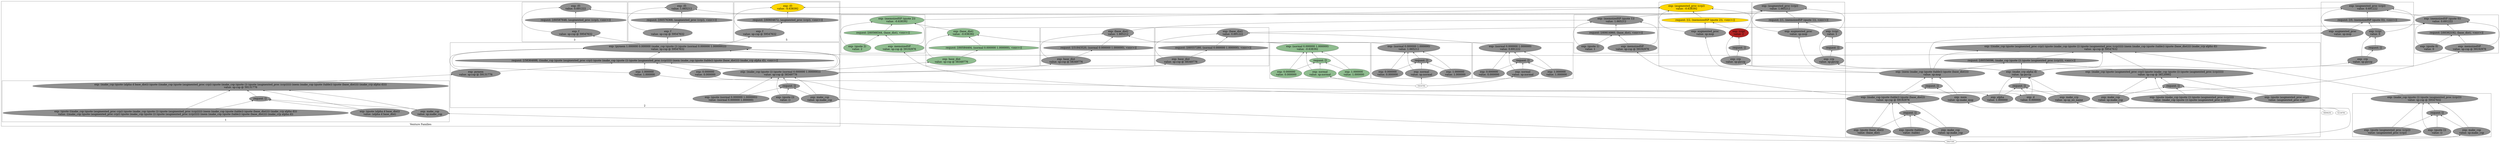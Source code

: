 digraph {
rankdir=BT
fontsize=24
subgraph cluster1 {
label="Venture Families"
subgraph cluster2 {
label="1"
"59131776"["fillcolor"="grey56" "fontsize"="24" "label"="exp: (make_csp (quote (alpha d base_dist)) (quote ((make_csp (quote (augmented_proc crp)) (quote (make_csp (quote ()) (quote (augmented_proc (crp)))))) (mem (make_csp (quote (table)) (quote (base_dist)))) (make_crp alpha d))))\nvalue: sp:csp @ 59131776" "shape"="ellipse" "style"="filled" ]
"59094032"["fillcolor"="grey56" "fontsize"="24" "label"="request: []" "shape"="ellipse" "style"="filled" ]
"59448416"["fillcolor"="grey56" "fontsize"="24" "label"="exp: make_csp\nvalue: sp:make_csp" "shape"="ellipse" "style"="filled" ]
"59807152"["fillcolor"="grey56" "fontsize"="24" "label"="exp: (quote (alpha d base_dist))\nvalue: (alpha d base_dist)" "shape"="ellipse" "style"="filled" ]
"59868672"["fillcolor"="grey56" "fontsize"="24" "label"="exp: (quote ((make_csp (quote (augmented_proc crp)) (quote (make_csp (quote ()) (quote (augmented_proc (crp)))))) (mem (make_csp (quote (table)) (quote (base_dist)))) (make_crp alpha d)))\nvalue: ((make_csp (quote (augmented_proc crp)) (quote (make_csp (quote ()) (quote (augmented_proc (crp)))))) (mem (make_csp (quote (table)) (quote (base_dist)))) (make_crp alpha d))" "shape"="ellipse" "style"="filled" ]
}

subgraph cluster3 {
label="2"
"58919280"["fillcolor"="grey56" "fontsize"="24" "label"="exp: (pymem 1.000000 0.000000 (make_csp (quote ()) (quote (normal 0.000000 1.000000))))\nvalue: sp:csp @ 59547632" "shape"="ellipse" "style"="filled" ]
"58364688"["fillcolor"="grey56" "fontsize"="24" "label"="request: [(58364688, ((make_csp (quote (augmented_proc crp)) (quote (make_csp (quote ()) (quote (augmented_proc (crp)))))) (mem (make_csp (quote (table)) (quote (base_dist)))) (make_crp alpha d)), <env>)]" "shape"="ellipse" "style"="filled" ]
"60230096"["fillcolor"="grey56" "fontsize"="24" "label"="exp: pymem\nvalue: sp:csp @ 59131776" "shape"="ellipse" "style"="filled" ]
"58119792"["fillcolor"="grey56" "fontsize"="24" "label"="exp: 1.000000\nvalue: 1.000000" "shape"="ellipse" "style"="filled" ]
"58413008"["fillcolor"="grey56" "fontsize"="24" "label"="exp: 0.000000\nvalue: 0.000000" "shape"="ellipse" "style"="filled" ]
"58349776"["fillcolor"="grey56" "fontsize"="24" "label"="exp: (make_csp (quote ()) (quote (normal 0.000000 1.000000)))\nvalue: sp:csp @ 58349776" "shape"="ellipse" "style"="filled" ]
"58148992"["fillcolor"="grey56" "fontsize"="24" "label"="request: []" "shape"="ellipse" "style"="filled" ]
"58233120"["fillcolor"="grey56" "fontsize"="24" "label"="exp: make_csp\nvalue: sp:make_csp" "shape"="ellipse" "style"="filled" ]
"58266304"["fillcolor"="grey56" "fontsize"="24" "label"="exp: (quote ())\nvalue: ()" "shape"="ellipse" "style"="filled" ]
"58544976"["fillcolor"="grey56" "fontsize"="24" "label"="exp: (quote (normal 0.000000 1.000000))\nvalue: (normal 0.000000 1.000000)" "shape"="ellipse" "style"="filled" ]
}

subgraph cluster4 {
label="3"
"59766288"["fillcolor"="grey56" "fontsize"="24" "label"="exp: (f)\nvalue: 0.691222" "shape"="ellipse" "style"="filled" ]
"60587648"["fillcolor"="grey56" "fontsize"="24" "label"="request: [(60587648, (augmented_proc (crp)), <env>)]" "shape"="ellipse" "style"="filled" ]
"59827808"["fillcolor"="grey56" "fontsize"="24" "label"="exp: f\nvalue: sp:csp @ 59547632" "shape"="ellipse" "style"="filled" ]
}

subgraph cluster5 {
label="4"
"60573472"["fillcolor"="grey56" "fontsize"="24" "label"="exp: (f)\nvalue: 1.665212" "shape"="ellipse" "style"="filled" ]
"60576368"["fillcolor"="grey56" "fontsize"="24" "label"="request: [(60576368, (augmented_proc (crp)), <env>)]" "shape"="ellipse" "style"="filled" ]
"60609440"["fillcolor"="grey56" "fontsize"="24" "label"="exp: f\nvalue: sp:csp @ 59547632" "shape"="ellipse" "style"="filled" ]
}

subgraph cluster6 {
label="5"
"60604096"["fillcolor"="gold" "fontsize"="24" "label"="exp: (f)\nvalue: -0.638392" "shape"="ellipse" "style"="filled" ]
"60604672"["fillcolor"="grey56" "fontsize"="24" "label"="request: [(60604672, (augmented_proc (crp)), <env>)]" "shape"="ellipse" "style"="filled" ]
"60626048"["fillcolor"="grey56" "fontsize"="24" "label"="exp: f\nvalue: sp:csp @ 59547632" "shape"="ellipse" "style"="filled" ]
}

}

subgraph cluster7 {
label=""
"51843744"["fillcolor"="grey56" "fontsize"="24" "label"="exp: (base_dist)\nvalue: 1.665212" "shape"="ellipse" "style"="filled" ]
"51843520"["fillcolor"="grey56" "fontsize"="24" "label"="request: [(51843520, (normal 0.000000 1.000000), <env>)]" "shape"="ellipse" "style"="filled" ]
"60629520"["fillcolor"="grey56" "fontsize"="24" "label"="exp: base_dist\nvalue: sp:csp @ 58349776" "shape"="ellipse" "style"="filled" ]
}

subgraph cluster8 {
label=""
"58396432"["fillcolor"="grey56" "fontsize"="24" "label"="exp: ((make_csp (quote (augmented_proc crp)) (quote (make_csp (quote ()) (quote (augmented_proc (crp)))))) (mem (make_csp (quote (table)) (quote (base_dist)))) (make_crp alpha d))\nvalue: sp:csp @ 59547632" "shape"="ellipse" "style"="filled" ]
"60556096"["fillcolor"="grey56" "fontsize"="24" "label"="request: [(60556096, (make_csp (quote ()) (quote (augmented_proc (crp)))), <env>)]" "shape"="ellipse" "style"="filled" ]
"58120992"["fillcolor"="grey56" "fontsize"="24" "label"="exp: (make_csp (quote (augmented_proc crp)) (quote (make_csp (quote ()) (quote (augmented_proc (crp))))))\nvalue: sp:csp @ 58120992" "shape"="ellipse" "style"="filled" ]
"58586976"["fillcolor"="grey56" "fontsize"="24" "label"="request: []" "shape"="ellipse" "style"="filled" ]
"58906560"["fillcolor"="grey56" "fontsize"="24" "label"="exp: make_csp\nvalue: sp:make_csp" "shape"="ellipse" "style"="filled" ]
"58942736"["fillcolor"="grey56" "fontsize"="24" "label"="exp: (quote (augmented_proc crp))\nvalue: (augmented_proc crp)" "shape"="ellipse" "style"="filled" ]
"58993936"["fillcolor"="grey56" "fontsize"="24" "label"="exp: (quote (make_csp (quote ()) (quote (augmented_proc (crp)))))\nvalue: (make_csp (quote ()) (quote (augmented_proc (crp))))" "shape"="ellipse" "style"="filled" ]
"59081312"["fillcolor"="grey56" "fontsize"="24" "label"="exp: (mem (make_csp (quote (table)) (quote (base_dist))))\nvalue: sp:msp" "shape"="ellipse" "style"="filled" ]
"59030112"["fillcolor"="grey56" "fontsize"="24" "label"="request: []" "shape"="ellipse" "style"="filled" ]
"59117488"["fillcolor"="grey56" "fontsize"="24" "label"="exp: mem\nvalue: sp:make_msp" "shape"="ellipse" "style"="filled" ]
"59192976"["fillcolor"="grey56" "fontsize"="24" "label"="exp: (make_csp (quote (table)) (quote (base_dist)))\nvalue: sp:csp @ 59192976" "shape"="ellipse" "style"="filled" ]
"59155232"["fillcolor"="grey56" "fontsize"="24" "label"="request: []" "shape"="ellipse" "style"="filled" ]
"59230720"["fillcolor"="grey56" "fontsize"="24" "label"="exp: make_csp\nvalue: sp:make_csp" "shape"="ellipse" "style"="filled" ]
"59268464"["fillcolor"="grey56" "fontsize"="24" "label"="exp: (quote (table))\nvalue: (table)" "shape"="ellipse" "style"="filled" ]
"59306208"["fillcolor"="grey56" "fontsize"="24" "label"="exp: (quote (base_dist))\nvalue: (base_dist)" "shape"="ellipse" "style"="filled" ]
"59381696"["fillcolor"="grey56" "fontsize"="24" "label"="exp: (make_crp alpha d)\nvalue: sp:pycrp" "shape"="ellipse" "style"="filled" ]
"59343952"["fillcolor"="grey56" "fontsize"="24" "label"="request: []" "shape"="ellipse" "style"="filled" ]
"59419440"["fillcolor"="grey56" "fontsize"="24" "label"="exp: make_crp\nvalue: sp:sp_no_name" "shape"="ellipse" "style"="filled" ]
"59469072"["fillcolor"="grey56" "fontsize"="24" "label"="exp: alpha\nvalue: 1.000000" "shape"="ellipse" "style"="filled" ]
"59498000"["fillcolor"="grey56" "fontsize"="24" "label"="exp: d\nvalue: 0.000000" "shape"="ellipse" "style"="filled" ]
}

subgraph cluster9 {
label=""
"58416784"["fillcolor"="grey56" "fontsize"="24" "label"="exp: (normal 0.000000 1.000000)\nvalue: 1.665212" "shape"="ellipse" "style"="filled" ]
"58416560"["fillcolor"="grey56" "fontsize"="24" "label"="request: []" "shape"="ellipse" "style"="filled" ]
"58417008"["fillcolor"="grey56" "fontsize"="24" "label"="exp: normal\nvalue: sp:normal" "shape"="ellipse" "style"="filled" ]
"58311328"["fillcolor"="grey56" "fontsize"="24" "label"="exp: 0.000000\nvalue: 0.000000" "shape"="ellipse" "style"="filled" ]
"58311552"["fillcolor"="grey56" "fontsize"="24" "label"="exp: 1.000000\nvalue: 1.000000" "shape"="ellipse" "style"="filled" ]
}

subgraph cluster10 {
label=""
"59547632"["fillcolor"="grey56" "fontsize"="24" "label"="exp: (make_csp (quote ()) (quote (augmented_proc (crp))))\nvalue: sp:csp @ 59547632" "shape"="ellipse" "style"="filled" ]
"59518704"["fillcolor"="grey56" "fontsize"="24" "label"="request: []" "shape"="ellipse" "style"="filled" ]
"59568336"["fillcolor"="grey56" "fontsize"="24" "label"="exp: make_csp\nvalue: sp:make_csp" "shape"="ellipse" "style"="filled" ]
"59606080"["fillcolor"="grey56" "fontsize"="24" "label"="exp: (quote ())\nvalue: ()" "shape"="ellipse" "style"="filled" ]
"59643536"["fillcolor"="grey56" "fontsize"="24" "label"="exp: (quote (augmented_proc (crp)))\nvalue: (augmented_proc (crp))" "shape"="ellipse" "style"="filled" ]
}

subgraph cluster11 {
label=""
"60201120"["fillcolor"="grey56" "fontsize"="24" "label"="exp: (augmented_proc (crp))\nvalue: 0.691222" "shape"="ellipse" "style"="filled" ]
"59889328"["fillcolor"="grey56" "fontsize"="24" "label"="request: [(0, (memoizedSP (quote 0)), <env>)]" "shape"="ellipse" "style"="filled" ]
"60250752"["fillcolor"="grey56" "fontsize"="24" "label"="exp: augmented_proc\nvalue: sp:msp" "shape"="ellipse" "style"="filled" ]
"60300384"["fillcolor"="grey56" "fontsize"="24" "label"="exp: (crp)\nvalue: 0" "shape"="ellipse" "style"="filled" ]
"60279680"["fillcolor"="grey56" "fontsize"="24" "label"="request: []" "shape"="ellipse" "style"="filled" ]
"60341488"["fillcolor"="grey56" "fontsize"="24" "label"="exp: crp\nvalue: sp:pycrp" "shape"="ellipse" "style"="filled" ]
}

subgraph cluster12 {
label=""
"60391120"["fillcolor"="grey56" "fontsize"="24" "label"="exp: (memoizedSP (quote 0))\nvalue: 0.691222" "shape"="ellipse" "style"="filled" ]
"60362192"["fillcolor"="grey56" "fontsize"="24" "label"="request: [(60362192, (base_dist), <env>)]" "shape"="ellipse" "style"="filled" ]
"60411824"["fillcolor"="grey56" "fontsize"="24" "label"="exp: memoizedSP\nvalue: sp:csp @ 59192976" "shape"="ellipse" "style"="filled" ]
"60461456"["fillcolor"="grey56" "fontsize"="24" "label"="exp: (quote 0)\nvalue: 0" "shape"="ellipse" "style"="filled" ]
}

subgraph cluster13 {
label=""
"60566768"["fillcolor"="darkseagreen" "fontsize"="24" "label"="exp: (memoizedSP (quote 2))\nvalue: -0.638392" "shape"="ellipse" "style"="filled" ]
"60566544"["fillcolor"="darkseagreen" "fontsize"="24" "label"="request: [(60566544, (base_dist), <env>)]" "shape"="ellipse" "style"="filled" ]
"60566992"["fillcolor"="darkseagreen" "fontsize"="24" "label"="exp: memoizedSP\nvalue: sp:csp @ 59192976" "shape"="ellipse" "style"="filled" ]
"60567264"["fillcolor"="darkseagreen" "fontsize"="24" "label"="exp: (quote 2)\nvalue: 2" "shape"="ellipse" "style"="filled" ]
}

subgraph cluster14 {
label=""
"60571552"["fillcolor"="grey56" "fontsize"="24" "label"="exp: (base_dist)\nvalue: 0.691222" "shape"="ellipse" "style"="filled" ]
"60557280"["fillcolor"="grey56" "fontsize"="24" "label"="request: [(60557280, (normal 0.000000 1.000000), <env>)]" "shape"="ellipse" "style"="filled" ]
"59705056"["fillcolor"="grey56" "fontsize"="24" "label"="exp: base_dist\nvalue: sp:csp @ 58349776" "shape"="ellipse" "style"="filled" ]
}

subgraph cluster15 {
label=""
"60579488"["fillcolor"="gold" "fontsize"="24" "label"="exp: (augmented_proc (crp))\nvalue: -0.638392" "shape"="ellipse" "style"="filled" ]
"60579264"["fillcolor"="gold" "fontsize"="24" "label"="request: [(2, (memoizedSP (quote 2)), <env>)]" "shape"="ellipse" "style"="filled" ]
"60591280"["fillcolor"="grey56" "fontsize"="24" "label"="exp: augmented_proc\nvalue: sp:msp" "shape"="ellipse" "style"="filled" ]
"60591728"["fillcolor"="firebrick" "fontsize"="24" "label"="exp: (crp)\nvalue: 2" "shape"="ellipse" "style"="filled" ]
"60591504"["fillcolor"="grey56" "fontsize"="24" "label"="request: []" "shape"="ellipse" "style"="filled" ]
"60618928"["fillcolor"="grey56" "fontsize"="24" "label"="exp: crp\nvalue: sp:pycrp" "shape"="ellipse" "style"="filled" ]
}

subgraph cluster16 {
label=""
"60580512"["fillcolor"="grey56" "fontsize"="24" "label"="exp: (augmented_proc (crp))\nvalue: 1.665212" "shape"="ellipse" "style"="filled" ]
"60574048"["fillcolor"="grey56" "fontsize"="24" "label"="request: [(1, (memoizedSP (quote 1)), <env>)]" "shape"="ellipse" "style"="filled" ]
"60580736"["fillcolor"="grey56" "fontsize"="24" "label"="exp: augmented_proc\nvalue: sp:msp" "shape"="ellipse" "style"="filled" ]
"60597376"["fillcolor"="grey56" "fontsize"="24" "label"="exp: (crp)\nvalue: 1" "shape"="ellipse" "style"="filled" ]
"60597152"["fillcolor"="grey56" "fontsize"="24" "label"="request: []" "shape"="ellipse" "style"="filled" ]
"60581696"["fillcolor"="grey56" "fontsize"="24" "label"="exp: crp\nvalue: sp:pycrp" "shape"="ellipse" "style"="filled" ]
}

subgraph cluster17 {
label=""
"60584688"["fillcolor"="darkseagreen" "fontsize"="24" "label"="exp: (base_dist)\nvalue: -0.638392" "shape"="ellipse" "style"="filled" ]
"60584464"["fillcolor"="darkseagreen" "fontsize"="24" "label"="request: [(60584464, (normal 0.000000 1.000000), <env>)]" "shape"="ellipse" "style"="filled" ]
"60584912"["fillcolor"="darkseagreen" "fontsize"="24" "label"="exp: base_dist\nvalue: sp:csp @ 58349776" "shape"="ellipse" "style"="filled" ]
}

subgraph cluster18 {
label=""
"60585776"["fillcolor"="darkseagreen" "fontsize"="24" "label"="exp: (normal 0.000000 1.000000)\nvalue: -0.638392" "shape"="ellipse" "style"="filled" ]
"60585552"["fillcolor"="darkseagreen" "fontsize"="24" "label"="request: []" "shape"="ellipse" "style"="filled" ]
"60612064"["fillcolor"="darkseagreen" "fontsize"="24" "label"="exp: normal\nvalue: sp:normal" "shape"="ellipse" "style"="filled" ]
"60612288"["fillcolor"="darkseagreen" "fontsize"="24" "label"="exp: 0.000000\nvalue: 0.000000" "shape"="ellipse" "style"="filled" ]
"60612512"["fillcolor"="darkseagreen" "fontsize"="24" "label"="exp: 1.000000\nvalue: 1.000000" "shape"="ellipse" "style"="filled" ]
}

subgraph cluster19 {
label=""
"60615184"["fillcolor"="grey56" "fontsize"="24" "label"="exp: (memoizedSP (quote 1))\nvalue: 1.665212" "shape"="ellipse" "style"="filled" ]
"60614960"["fillcolor"="grey56" "fontsize"="24" "label"="request: [(60614960, (base_dist), <env>)]" "shape"="ellipse" "style"="filled" ]
"60626336"["fillcolor"="grey56" "fontsize"="24" "label"="exp: memoizedSP\nvalue: sp:csp @ 59192976" "shape"="ellipse" "style"="filled" ]
"60626608"["fillcolor"="grey56" "fontsize"="24" "label"="exp: (quote 1)\nvalue: 1" "shape"="ellipse" "style"="filled" ]
}

subgraph cluster20 {
label=""
"60630096"["fillcolor"="grey56" "fontsize"="24" "label"="exp: (normal 0.000000 1.000000)\nvalue: 0.691222" "shape"="ellipse" "style"="filled" ]
"60622464"["fillcolor"="grey56" "fontsize"="24" "label"="request: []" "shape"="ellipse" "style"="filled" ]
"60626912"["fillcolor"="grey56" "fontsize"="24" "label"="exp: normal\nvalue: sp:normal" "shape"="ellipse" "style"="filled" ]
"58314976"["fillcolor"="grey56" "fontsize"="24" "label"="exp: 0.000000\nvalue: 0.000000" "shape"="ellipse" "style"="filled" ]
"58315200"["fillcolor"="grey56" "fontsize"="24" "label"="exp: 1.000000\nvalue: 1.000000" "shape"="ellipse" "style"="filled" ]
}

"60629520" -> "51843744"["arrowhead"="normal" "color"="black" "style"="solid" ]
"60629520" -> "51843520"["arrowhead"="normal" "color"="black" "style"="solid" ]
"58349776" -> "60629520"["arrowhead"="normal" "color"="black" "style"="solid" ]
"51843520" -> "51843744"["arrowhead"="normal" "color"="black" "style"="solid" ]
"58416784" -> "51843744"["arrowhead"="normal" "color"="black" "style"="solid" ]
"58120992" -> "58396432"["arrowhead"="normal" "color"="black" "style"="solid" ]
"58120992" -> "60556096"["arrowhead"="normal" "color"="black" "style"="solid" ]
"58906560" -> "58120992"["arrowhead"="normal" "color"="black" "style"="solid" ]
"58906560" -> "58586976"["arrowhead"="normal" "color"="black" "style"="solid" ]
"54027200" -> "58906560"["arrowhead"="normal" "color"="black" "style"="solid" ]
"58942736" -> "58120992"["arrowhead"="normal" "color"="black" "style"="solid" ]
"58942736" -> "58586976"["arrowhead"="normal" "color"="black" "style"="solid" ]
"58993936" -> "58120992"["arrowhead"="normal" "color"="black" "style"="solid" ]
"58993936" -> "58586976"["arrowhead"="normal" "color"="black" "style"="solid" ]
"58586976" -> "58120992"["arrowhead"="normal" "color"="black" "style"="solid" ]
"59081312" -> "58396432"["arrowhead"="normal" "color"="black" "style"="solid" ]
"59081312" -> "60556096"["arrowhead"="normal" "color"="black" "style"="solid" ]
"59117488" -> "59081312"["arrowhead"="normal" "color"="black" "style"="solid" ]
"59117488" -> "59030112"["arrowhead"="normal" "color"="black" "style"="solid" ]
"56698256" -> "59117488"["arrowhead"="normal" "color"="black" "style"="solid" ]
"59192976" -> "59081312"["arrowhead"="normal" "color"="black" "style"="solid" ]
"59192976" -> "59030112"["arrowhead"="normal" "color"="black" "style"="solid" ]
"59230720" -> "59192976"["arrowhead"="normal" "color"="black" "style"="solid" ]
"59230720" -> "59155232"["arrowhead"="normal" "color"="black" "style"="solid" ]
"54027200" -> "59230720"["arrowhead"="normal" "color"="black" "style"="solid" ]
"59268464" -> "59192976"["arrowhead"="normal" "color"="black" "style"="solid" ]
"59268464" -> "59155232"["arrowhead"="normal" "color"="black" "style"="solid" ]
"59306208" -> "59192976"["arrowhead"="normal" "color"="black" "style"="solid" ]
"59306208" -> "59155232"["arrowhead"="normal" "color"="black" "style"="solid" ]
"59155232" -> "59192976"["arrowhead"="normal" "color"="black" "style"="solid" ]
"59030112" -> "59081312"["arrowhead"="normal" "color"="black" "style"="solid" ]
"59381696" -> "58396432"["arrowhead"="normal" "color"="black" "style"="solid" ]
"59381696" -> "60556096"["arrowhead"="normal" "color"="black" "style"="solid" ]
"59419440" -> "59381696"["arrowhead"="normal" "color"="black" "style"="solid" ]
"59419440" -> "59343952"["arrowhead"="normal" "color"="black" "style"="solid" ]
"52148784" -> "59419440"["arrowhead"="normal" "color"="black" "style"="solid" ]
"59469072" -> "59381696"["arrowhead"="normal" "color"="black" "style"="solid" ]
"59469072" -> "59343952"["arrowhead"="normal" "color"="black" "style"="solid" ]
"58119792" -> "59469072"["arrowhead"="normal" "color"="black" "style"="solid" ]
"59498000" -> "59381696"["arrowhead"="normal" "color"="black" "style"="solid" ]
"59498000" -> "59343952"["arrowhead"="normal" "color"="black" "style"="solid" ]
"58413008" -> "59498000"["arrowhead"="normal" "color"="black" "style"="solid" ]
"59343952" -> "59381696"["arrowhead"="normal" "color"="black" "style"="solid" ]
"60556096" -> "58396432"["arrowhead"="normal" "color"="black" "style"="solid" ]
"59547632" -> "58396432"["arrowhead"="normal" "color"="black" "style"="solid" ]
"58417008" -> "58416784"["arrowhead"="normal" "color"="black" "style"="solid" ]
"58417008" -> "58416560"["arrowhead"="normal" "color"="black" "style"="solid" ]
"55030784" -> "58417008"["arrowhead"="normal" "color"="black" "style"="solid" ]
"58311328" -> "58416784"["arrowhead"="normal" "color"="black" "style"="solid" ]
"58311328" -> "58416560"["arrowhead"="normal" "color"="black" "style"="solid" ]
"58311552" -> "58416784"["arrowhead"="normal" "color"="black" "style"="solid" ]
"58311552" -> "58416560"["arrowhead"="normal" "color"="black" "style"="solid" ]
"58416560" -> "58416784"["arrowhead"="normal" "color"="black" "style"="solid" ]
"60230096" -> "58919280"["arrowhead"="normal" "color"="black" "style"="solid" ]
"60230096" -> "58364688"["arrowhead"="normal" "color"="black" "style"="solid" ]
"59131776" -> "60230096"["arrowhead"="normal" "color"="black" "style"="solid" ]
"58119792" -> "58919280"["arrowhead"="normal" "color"="black" "style"="solid" ]
"58119792" -> "58364688"["arrowhead"="normal" "color"="black" "style"="solid" ]
"58413008" -> "58919280"["arrowhead"="normal" "color"="black" "style"="solid" ]
"58413008" -> "58364688"["arrowhead"="normal" "color"="black" "style"="solid" ]
"58349776" -> "58919280"["arrowhead"="normal" "color"="black" "style"="solid" ]
"58349776" -> "58364688"["arrowhead"="normal" "color"="black" "style"="solid" ]
"58233120" -> "58349776"["arrowhead"="normal" "color"="black" "style"="solid" ]
"58233120" -> "58148992"["arrowhead"="normal" "color"="black" "style"="solid" ]
"54027200" -> "58233120"["arrowhead"="normal" "color"="black" "style"="solid" ]
"58266304" -> "58349776"["arrowhead"="normal" "color"="black" "style"="solid" ]
"58266304" -> "58148992"["arrowhead"="normal" "color"="black" "style"="solid" ]
"58544976" -> "58349776"["arrowhead"="normal" "color"="black" "style"="solid" ]
"58544976" -> "58148992"["arrowhead"="normal" "color"="black" "style"="solid" ]
"58148992" -> "58349776"["arrowhead"="normal" "color"="black" "style"="solid" ]
"58364688" -> "58919280"["arrowhead"="normal" "color"="black" "style"="solid" ]
"58396432" -> "58919280"["arrowhead"="normal" "color"="black" "style"="solid" ]
"59448416" -> "59131776"["arrowhead"="normal" "color"="black" "style"="solid" ]
"59448416" -> "59094032"["arrowhead"="normal" "color"="black" "style"="solid" ]
"54027200" -> "59448416"["arrowhead"="normal" "color"="black" "style"="solid" ]
"59807152" -> "59131776"["arrowhead"="normal" "color"="black" "style"="solid" ]
"59807152" -> "59094032"["arrowhead"="normal" "color"="black" "style"="solid" ]
"59868672" -> "59131776"["arrowhead"="normal" "color"="black" "style"="solid" ]
"59868672" -> "59094032"["arrowhead"="normal" "color"="black" "style"="solid" ]
"59094032" -> "59131776"["arrowhead"="normal" "color"="black" "style"="solid" ]
"59568336" -> "59547632"["arrowhead"="normal" "color"="black" "style"="solid" ]
"59568336" -> "59518704"["arrowhead"="normal" "color"="black" "style"="solid" ]
"54027200" -> "59568336"["arrowhead"="normal" "color"="black" "style"="solid" ]
"59606080" -> "59547632"["arrowhead"="normal" "color"="black" "style"="solid" ]
"59606080" -> "59518704"["arrowhead"="normal" "color"="black" "style"="solid" ]
"59643536" -> "59547632"["arrowhead"="normal" "color"="black" "style"="solid" ]
"59643536" -> "59518704"["arrowhead"="normal" "color"="black" "style"="solid" ]
"59518704" -> "59547632"["arrowhead"="normal" "color"="black" "style"="solid" ]
"59827808" -> "59766288"["arrowhead"="normal" "color"="black" "style"="solid" ]
"59827808" -> "60587648"["arrowhead"="normal" "color"="black" "style"="solid" ]
"58919280" -> "59827808"["arrowhead"="normal" "color"="black" "style"="solid" ]
"60587648" -> "59766288"["arrowhead"="normal" "color"="black" "style"="solid" ]
"60201120" -> "59766288"["arrowhead"="normal" "color"="black" "style"="solid" ]
"60250752" -> "60201120"["arrowhead"="normal" "color"="black" "style"="solid" ]
"60250752" -> "59889328"["arrowhead"="normal" "color"="black" "style"="solid" ]
"59081312" -> "60250752"["arrowhead"="normal" "color"="black" "style"="solid" ]
"60300384" -> "60201120"["arrowhead"="normal" "color"="black" "style"="solid" ]
"60300384" -> "59889328"["arrowhead"="normal" "color"="black" "style"="solid" ]
"60341488" -> "60300384"["arrowhead"="normal" "color"="black" "style"="solid" ]
"60341488" -> "60279680"["arrowhead"="normal" "color"="black" "style"="solid" ]
"59381696" -> "60341488"["arrowhead"="normal" "color"="black" "style"="solid" ]
"60279680" -> "60300384"["arrowhead"="normal" "color"="black" "style"="solid" ]
"59889328" -> "60201120"["arrowhead"="normal" "color"="black" "style"="solid" ]
"60391120" -> "60201120"["arrowhead"="normal" "color"="black" "style"="solid" ]
"60411824" -> "60391120"["arrowhead"="normal" "color"="black" "style"="solid" ]
"60411824" -> "60362192"["arrowhead"="normal" "color"="black" "style"="solid" ]
"59192976" -> "60411824"["arrowhead"="normal" "color"="black" "style"="solid" ]
"60461456" -> "60391120"["arrowhead"="normal" "color"="black" "style"="solid" ]
"60461456" -> "60362192"["arrowhead"="normal" "color"="black" "style"="solid" ]
"60362192" -> "60391120"["arrowhead"="normal" "color"="black" "style"="solid" ]
"60571552" -> "60391120"["arrowhead"="normal" "color"="black" "style"="solid" ]
"60566992" -> "60566768"["arrowhead"="normal" "color"="black" "style"="solid" ]
"60566992" -> "60566544"["arrowhead"="normal" "color"="black" "style"="solid" ]
"59192976" -> "60566992"["arrowhead"="normal" "color"="black" "style"="solid" ]
"60567264" -> "60566768"["arrowhead"="normal" "color"="black" "style"="solid" ]
"60567264" -> "60566544"["arrowhead"="normal" "color"="black" "style"="solid" ]
"60566544" -> "60566768"["arrowhead"="normal" "color"="black" "style"="solid" ]
"60584688" -> "60566768"["arrowhead"="normal" "color"="black" "style"="solid" ]
"59705056" -> "60571552"["arrowhead"="normal" "color"="black" "style"="solid" ]
"59705056" -> "60557280"["arrowhead"="normal" "color"="black" "style"="solid" ]
"58349776" -> "59705056"["arrowhead"="normal" "color"="black" "style"="solid" ]
"60557280" -> "60571552"["arrowhead"="normal" "color"="black" "style"="solid" ]
"60630096" -> "60571552"["arrowhead"="normal" "color"="black" "style"="solid" ]
"60609440" -> "60573472"["arrowhead"="normal" "color"="black" "style"="solid" ]
"60609440" -> "60576368"["arrowhead"="normal" "color"="black" "style"="solid" ]
"58919280" -> "60609440"["arrowhead"="normal" "color"="black" "style"="solid" ]
"60576368" -> "60573472"["arrowhead"="normal" "color"="black" "style"="solid" ]
"60580512" -> "60573472"["arrowhead"="normal" "color"="black" "style"="solid" ]
"60591280" -> "60579488"["arrowhead"="normal" "color"="black" "style"="solid" ]
"60591280" -> "60579264"["arrowhead"="normal" "color"="black" "style"="solid" ]
"59081312" -> "60591280"["arrowhead"="normal" "color"="black" "style"="solid" ]
"60591728" -> "60579488"["arrowhead"="normal" "color"="black" "style"="solid" ]
"60591728" -> "60579264"["arrowhead"="normal" "color"="black" "style"="solid" ]
"60618928" -> "60591728"["arrowhead"="normal" "color"="black" "style"="solid" ]
"60618928" -> "60591504"["arrowhead"="normal" "color"="black" "style"="solid" ]
"59381696" -> "60618928"["arrowhead"="normal" "color"="black" "style"="solid" ]
"60591504" -> "60591728"["arrowhead"="normal" "color"="black" "style"="solid" ]
"60579264" -> "60579488"["arrowhead"="normal" "color"="black" "style"="solid" ]
"60566768" -> "60579488"["arrowhead"="normal" "color"="black" "style"="solid" ]
"60580736" -> "60580512"["arrowhead"="normal" "color"="black" "style"="solid" ]
"60580736" -> "60574048"["arrowhead"="normal" "color"="black" "style"="solid" ]
"59081312" -> "60580736"["arrowhead"="normal" "color"="black" "style"="solid" ]
"60597376" -> "60580512"["arrowhead"="normal" "color"="black" "style"="solid" ]
"60597376" -> "60574048"["arrowhead"="normal" "color"="black" "style"="solid" ]
"60581696" -> "60597376"["arrowhead"="normal" "color"="black" "style"="solid" ]
"60581696" -> "60597152"["arrowhead"="normal" "color"="black" "style"="solid" ]
"59381696" -> "60581696"["arrowhead"="normal" "color"="black" "style"="solid" ]
"60597152" -> "60597376"["arrowhead"="normal" "color"="black" "style"="solid" ]
"60574048" -> "60580512"["arrowhead"="normal" "color"="black" "style"="solid" ]
"60615184" -> "60580512"["arrowhead"="normal" "color"="black" "style"="solid" ]
"60584912" -> "60584688"["arrowhead"="normal" "color"="black" "style"="solid" ]
"60584912" -> "60584464"["arrowhead"="normal" "color"="black" "style"="solid" ]
"58349776" -> "60584912"["arrowhead"="normal" "color"="black" "style"="solid" ]
"60584464" -> "60584688"["arrowhead"="normal" "color"="black" "style"="solid" ]
"60585776" -> "60584688"["arrowhead"="normal" "color"="black" "style"="solid" ]
"60612064" -> "60585776"["arrowhead"="normal" "color"="black" "style"="solid" ]
"60612064" -> "60585552"["arrowhead"="normal" "color"="black" "style"="solid" ]
"55030784" -> "60612064"["arrowhead"="normal" "color"="black" "style"="solid" ]
"60612288" -> "60585776"["arrowhead"="normal" "color"="black" "style"="solid" ]
"60612288" -> "60585552"["arrowhead"="normal" "color"="black" "style"="solid" ]
"60612512" -> "60585776"["arrowhead"="normal" "color"="black" "style"="solid" ]
"60612512" -> "60585552"["arrowhead"="normal" "color"="black" "style"="solid" ]
"60585552" -> "60585776"["arrowhead"="normal" "color"="black" "style"="solid" ]
"60626048" -> "60604096"["arrowhead"="normal" "color"="black" "style"="solid" ]
"60626048" -> "60604672"["arrowhead"="normal" "color"="black" "style"="solid" ]
"58919280" -> "60626048"["arrowhead"="normal" "color"="black" "style"="solid" ]
"60604672" -> "60604096"["arrowhead"="normal" "color"="black" "style"="solid" ]
"60579488" -> "60604096"["arrowhead"="normal" "color"="black" "style"="solid" ]
"60626336" -> "60615184"["arrowhead"="normal" "color"="black" "style"="solid" ]
"60626336" -> "60614960"["arrowhead"="normal" "color"="black" "style"="solid" ]
"59192976" -> "60626336"["arrowhead"="normal" "color"="black" "style"="solid" ]
"60626608" -> "60615184"["arrowhead"="normal" "color"="black" "style"="solid" ]
"60626608" -> "60614960"["arrowhead"="normal" "color"="black" "style"="solid" ]
"60614960" -> "60615184"["arrowhead"="normal" "color"="black" "style"="solid" ]
"51843744" -> "60615184"["arrowhead"="normal" "color"="black" "style"="solid" ]
"60626912" -> "60630096"["arrowhead"="normal" "color"="black" "style"="solid" ]
"60626912" -> "60622464"["arrowhead"="normal" "color"="black" "style"="solid" ]
"55030784" -> "60626912"["arrowhead"="normal" "color"="black" "style"="solid" ]
"58314976" -> "60630096"["arrowhead"="normal" "color"="black" "style"="solid" ]
"58314976" -> "60622464"["arrowhead"="normal" "color"="black" "style"="solid" ]
"58315200" -> "60630096"["arrowhead"="normal" "color"="black" "style"="solid" ]
"58315200" -> "60622464"["arrowhead"="normal" "color"="black" "style"="solid" ]
"60622464" -> "60630096"["arrowhead"="normal" "color"="black" "style"="solid" ]

}